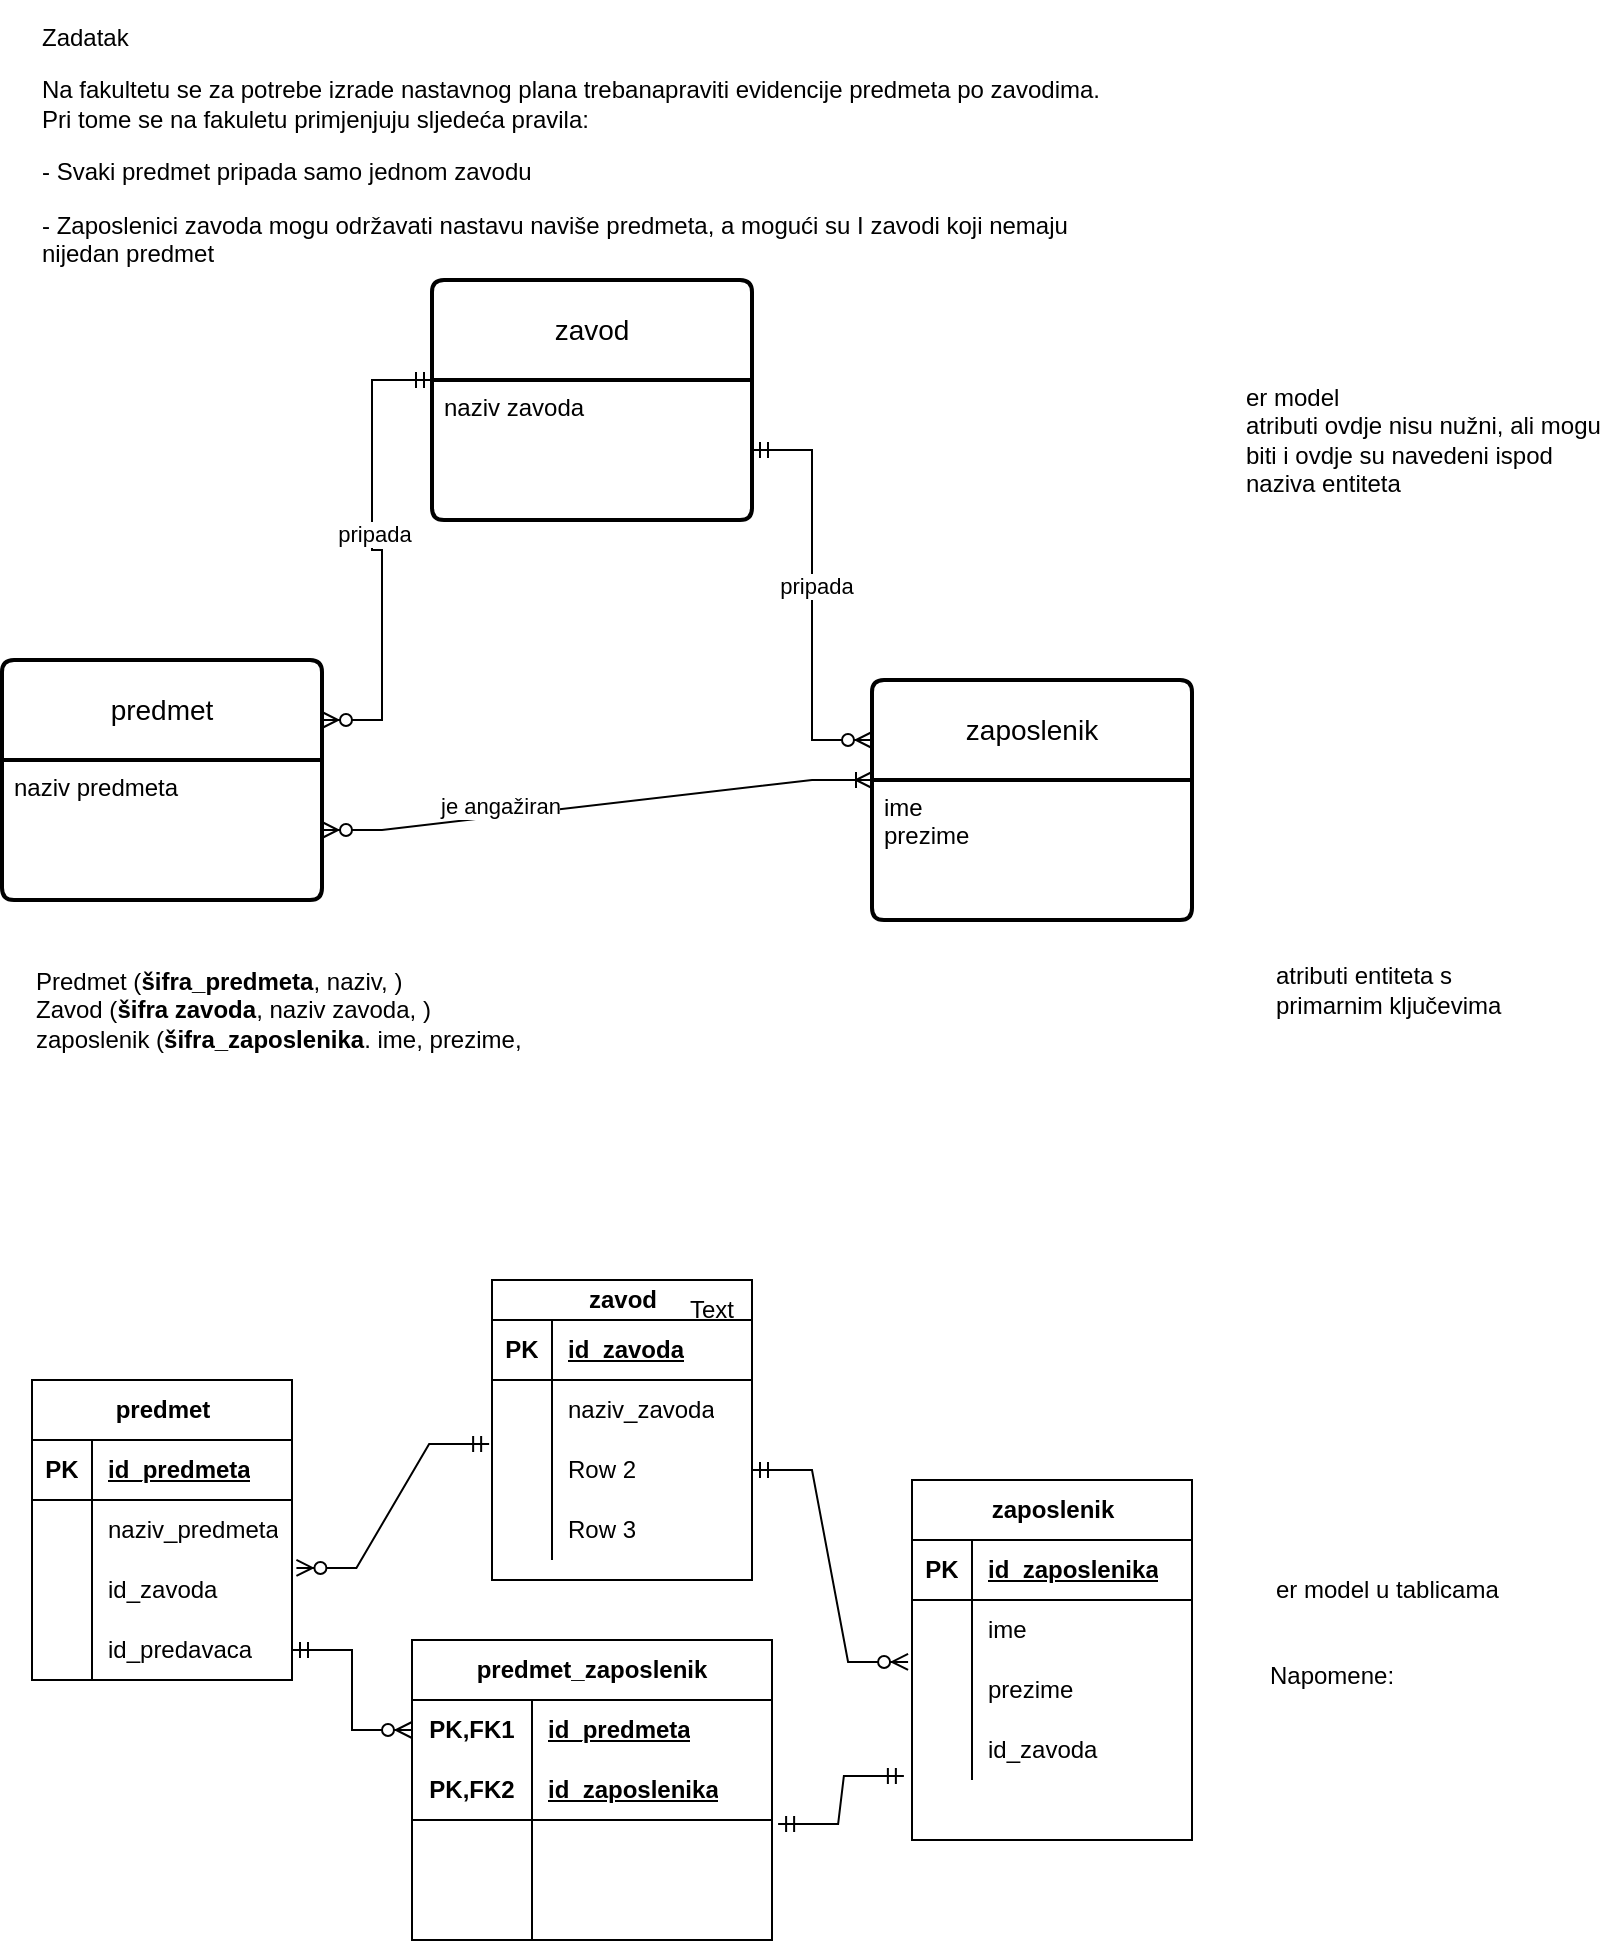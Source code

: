 <mxfile version="22.1.3" type="github">
  <diagram id="R2lEEEUBdFMjLlhIrx00" name="Page-1">
    <mxGraphModel dx="794" dy="422" grid="1" gridSize="10" guides="1" tooltips="1" connect="1" arrows="1" fold="1" page="1" pageScale="1" pageWidth="850" pageHeight="1100" math="0" shadow="0" extFonts="Permanent Marker^https://fonts.googleapis.com/css?family=Permanent+Marker">
      <root>
        <mxCell id="0" />
        <mxCell id="1" parent="0" />
        <mxCell id="dmmKsYoDbnQFE4DkvY4d-1" value="&lt;p&gt;Zadatak&lt;/p&gt;&lt;p&gt;&lt;/p&gt;&lt;p&gt;Na fakultetu se za potrebe izrade nastavnog plana trebanapraviti evidencije predmeta po zavodima. Pri tome se na fakuletu primjenjuju sljedeća pravila:&lt;/p&gt;&lt;p&gt;- Svaki predmet pripada samo jednom zavodu&lt;/p&gt;&lt;p&gt;&lt;span&gt;- Zaposlenici zavoda mogu održavati nastavu naviše predmeta, a mogući su I zavodi koji nemaju nijedan predmet &lt;/span&gt;&lt;/p&gt;" style="text;html=1;strokeColor=none;fillColor=none;spacing=5;spacingTop=-20;whiteSpace=wrap;overflow=hidden;rounded=0;" parent="1" vertex="1">
          <mxGeometry x="70" y="10" width="550" height="130" as="geometry" />
        </mxCell>
        <mxCell id="z9GFBWPs9FZDL85HpxyQ-1" value="zavod" style="shape=table;startSize=20;container=1;collapsible=1;childLayout=tableLayout;fixedRows=1;rowLines=0;fontStyle=1;align=center;resizeLast=1;html=1;" parent="1" vertex="1">
          <mxGeometry x="300" y="640" width="130" height="150" as="geometry" />
        </mxCell>
        <mxCell id="z9GFBWPs9FZDL85HpxyQ-2" value="" style="shape=tableRow;horizontal=0;startSize=0;swimlaneHead=0;swimlaneBody=0;fillColor=none;collapsible=0;dropTarget=0;points=[[0,0.5],[1,0.5]];portConstraint=eastwest;top=0;left=0;right=0;bottom=1;" parent="z9GFBWPs9FZDL85HpxyQ-1" vertex="1">
          <mxGeometry y="20" width="130" height="30" as="geometry" />
        </mxCell>
        <mxCell id="z9GFBWPs9FZDL85HpxyQ-3" value="PK" style="shape=partialRectangle;connectable=0;fillColor=none;top=0;left=0;bottom=0;right=0;fontStyle=1;overflow=hidden;whiteSpace=wrap;html=1;" parent="z9GFBWPs9FZDL85HpxyQ-2" vertex="1">
          <mxGeometry width="30" height="30" as="geometry">
            <mxRectangle width="30" height="30" as="alternateBounds" />
          </mxGeometry>
        </mxCell>
        <mxCell id="z9GFBWPs9FZDL85HpxyQ-4" value="id_zavoda" style="shape=partialRectangle;connectable=0;fillColor=none;top=0;left=0;bottom=0;right=0;align=left;spacingLeft=6;fontStyle=5;overflow=hidden;whiteSpace=wrap;html=1;" parent="z9GFBWPs9FZDL85HpxyQ-2" vertex="1">
          <mxGeometry x="30" width="100" height="30" as="geometry">
            <mxRectangle width="100" height="30" as="alternateBounds" />
          </mxGeometry>
        </mxCell>
        <mxCell id="z9GFBWPs9FZDL85HpxyQ-5" value="" style="shape=tableRow;horizontal=0;startSize=0;swimlaneHead=0;swimlaneBody=0;fillColor=none;collapsible=0;dropTarget=0;points=[[0,0.5],[1,0.5]];portConstraint=eastwest;top=0;left=0;right=0;bottom=0;" parent="z9GFBWPs9FZDL85HpxyQ-1" vertex="1">
          <mxGeometry y="50" width="130" height="30" as="geometry" />
        </mxCell>
        <mxCell id="z9GFBWPs9FZDL85HpxyQ-6" value="" style="shape=partialRectangle;connectable=0;fillColor=none;top=0;left=0;bottom=0;right=0;editable=1;overflow=hidden;whiteSpace=wrap;html=1;" parent="z9GFBWPs9FZDL85HpxyQ-5" vertex="1">
          <mxGeometry width="30" height="30" as="geometry">
            <mxRectangle width="30" height="30" as="alternateBounds" />
          </mxGeometry>
        </mxCell>
        <mxCell id="z9GFBWPs9FZDL85HpxyQ-7" value="naziv_zavoda" style="shape=partialRectangle;connectable=0;fillColor=none;top=0;left=0;bottom=0;right=0;align=left;spacingLeft=6;overflow=hidden;whiteSpace=wrap;html=1;" parent="z9GFBWPs9FZDL85HpxyQ-5" vertex="1">
          <mxGeometry x="30" width="100" height="30" as="geometry">
            <mxRectangle width="100" height="30" as="alternateBounds" />
          </mxGeometry>
        </mxCell>
        <mxCell id="z9GFBWPs9FZDL85HpxyQ-8" value="" style="shape=tableRow;horizontal=0;startSize=0;swimlaneHead=0;swimlaneBody=0;fillColor=none;collapsible=0;dropTarget=0;points=[[0,0.5],[1,0.5]];portConstraint=eastwest;top=0;left=0;right=0;bottom=0;" parent="z9GFBWPs9FZDL85HpxyQ-1" vertex="1">
          <mxGeometry y="80" width="130" height="30" as="geometry" />
        </mxCell>
        <mxCell id="z9GFBWPs9FZDL85HpxyQ-9" value="" style="shape=partialRectangle;connectable=0;fillColor=none;top=0;left=0;bottom=0;right=0;editable=1;overflow=hidden;whiteSpace=wrap;html=1;" parent="z9GFBWPs9FZDL85HpxyQ-8" vertex="1">
          <mxGeometry width="30" height="30" as="geometry">
            <mxRectangle width="30" height="30" as="alternateBounds" />
          </mxGeometry>
        </mxCell>
        <mxCell id="z9GFBWPs9FZDL85HpxyQ-10" value="Row 2" style="shape=partialRectangle;connectable=0;fillColor=none;top=0;left=0;bottom=0;right=0;align=left;spacingLeft=6;overflow=hidden;whiteSpace=wrap;html=1;" parent="z9GFBWPs9FZDL85HpxyQ-8" vertex="1">
          <mxGeometry x="30" width="100" height="30" as="geometry">
            <mxRectangle width="100" height="30" as="alternateBounds" />
          </mxGeometry>
        </mxCell>
        <mxCell id="z9GFBWPs9FZDL85HpxyQ-11" value="" style="shape=tableRow;horizontal=0;startSize=0;swimlaneHead=0;swimlaneBody=0;fillColor=none;collapsible=0;dropTarget=0;points=[[0,0.5],[1,0.5]];portConstraint=eastwest;top=0;left=0;right=0;bottom=0;" parent="z9GFBWPs9FZDL85HpxyQ-1" vertex="1">
          <mxGeometry y="110" width="130" height="30" as="geometry" />
        </mxCell>
        <mxCell id="z9GFBWPs9FZDL85HpxyQ-12" value="" style="shape=partialRectangle;connectable=0;fillColor=none;top=0;left=0;bottom=0;right=0;editable=1;overflow=hidden;whiteSpace=wrap;html=1;" parent="z9GFBWPs9FZDL85HpxyQ-11" vertex="1">
          <mxGeometry width="30" height="30" as="geometry">
            <mxRectangle width="30" height="30" as="alternateBounds" />
          </mxGeometry>
        </mxCell>
        <mxCell id="z9GFBWPs9FZDL85HpxyQ-13" value="Row 3" style="shape=partialRectangle;connectable=0;fillColor=none;top=0;left=0;bottom=0;right=0;align=left;spacingLeft=6;overflow=hidden;whiteSpace=wrap;html=1;" parent="z9GFBWPs9FZDL85HpxyQ-11" vertex="1">
          <mxGeometry x="30" width="100" height="30" as="geometry">
            <mxRectangle width="100" height="30" as="alternateBounds" />
          </mxGeometry>
        </mxCell>
        <mxCell id="z9GFBWPs9FZDL85HpxyQ-14" value="predmet" style="shape=table;startSize=30;container=1;collapsible=1;childLayout=tableLayout;fixedRows=1;rowLines=0;fontStyle=1;align=center;resizeLast=1;html=1;" parent="1" vertex="1">
          <mxGeometry x="70" y="690" width="130" height="150" as="geometry" />
        </mxCell>
        <mxCell id="z9GFBWPs9FZDL85HpxyQ-15" value="" style="shape=tableRow;horizontal=0;startSize=0;swimlaneHead=0;swimlaneBody=0;fillColor=none;collapsible=0;dropTarget=0;points=[[0,0.5],[1,0.5]];portConstraint=eastwest;top=0;left=0;right=0;bottom=1;" parent="z9GFBWPs9FZDL85HpxyQ-14" vertex="1">
          <mxGeometry y="30" width="130" height="30" as="geometry" />
        </mxCell>
        <mxCell id="z9GFBWPs9FZDL85HpxyQ-16" value="PK" style="shape=partialRectangle;connectable=0;fillColor=none;top=0;left=0;bottom=0;right=0;fontStyle=1;overflow=hidden;whiteSpace=wrap;html=1;" parent="z9GFBWPs9FZDL85HpxyQ-15" vertex="1">
          <mxGeometry width="30" height="30" as="geometry">
            <mxRectangle width="30" height="30" as="alternateBounds" />
          </mxGeometry>
        </mxCell>
        <mxCell id="z9GFBWPs9FZDL85HpxyQ-17" value="id_predmeta" style="shape=partialRectangle;connectable=0;fillColor=none;top=0;left=0;bottom=0;right=0;align=left;spacingLeft=6;fontStyle=5;overflow=hidden;whiteSpace=wrap;html=1;" parent="z9GFBWPs9FZDL85HpxyQ-15" vertex="1">
          <mxGeometry x="30" width="100" height="30" as="geometry">
            <mxRectangle width="100" height="30" as="alternateBounds" />
          </mxGeometry>
        </mxCell>
        <mxCell id="z9GFBWPs9FZDL85HpxyQ-18" value="" style="shape=tableRow;horizontal=0;startSize=0;swimlaneHead=0;swimlaneBody=0;fillColor=none;collapsible=0;dropTarget=0;points=[[0,0.5],[1,0.5]];portConstraint=eastwest;top=0;left=0;right=0;bottom=0;" parent="z9GFBWPs9FZDL85HpxyQ-14" vertex="1">
          <mxGeometry y="60" width="130" height="30" as="geometry" />
        </mxCell>
        <mxCell id="z9GFBWPs9FZDL85HpxyQ-19" value="" style="shape=partialRectangle;connectable=0;fillColor=none;top=0;left=0;bottom=0;right=0;editable=1;overflow=hidden;whiteSpace=wrap;html=1;" parent="z9GFBWPs9FZDL85HpxyQ-18" vertex="1">
          <mxGeometry width="30" height="30" as="geometry">
            <mxRectangle width="30" height="30" as="alternateBounds" />
          </mxGeometry>
        </mxCell>
        <mxCell id="z9GFBWPs9FZDL85HpxyQ-20" value="naziv_predmeta" style="shape=partialRectangle;connectable=0;fillColor=none;top=0;left=0;bottom=0;right=0;align=left;spacingLeft=6;overflow=hidden;whiteSpace=wrap;html=1;" parent="z9GFBWPs9FZDL85HpxyQ-18" vertex="1">
          <mxGeometry x="30" width="100" height="30" as="geometry">
            <mxRectangle width="100" height="30" as="alternateBounds" />
          </mxGeometry>
        </mxCell>
        <mxCell id="z9GFBWPs9FZDL85HpxyQ-21" value="" style="shape=tableRow;horizontal=0;startSize=0;swimlaneHead=0;swimlaneBody=0;fillColor=none;collapsible=0;dropTarget=0;points=[[0,0.5],[1,0.5]];portConstraint=eastwest;top=0;left=0;right=0;bottom=0;" parent="z9GFBWPs9FZDL85HpxyQ-14" vertex="1">
          <mxGeometry y="90" width="130" height="30" as="geometry" />
        </mxCell>
        <mxCell id="z9GFBWPs9FZDL85HpxyQ-22" value="" style="shape=partialRectangle;connectable=0;fillColor=none;top=0;left=0;bottom=0;right=0;editable=1;overflow=hidden;whiteSpace=wrap;html=1;" parent="z9GFBWPs9FZDL85HpxyQ-21" vertex="1">
          <mxGeometry width="30" height="30" as="geometry">
            <mxRectangle width="30" height="30" as="alternateBounds" />
          </mxGeometry>
        </mxCell>
        <mxCell id="z9GFBWPs9FZDL85HpxyQ-23" value="id_zavoda" style="shape=partialRectangle;connectable=0;fillColor=none;top=0;left=0;bottom=0;right=0;align=left;spacingLeft=6;overflow=hidden;whiteSpace=wrap;html=1;" parent="z9GFBWPs9FZDL85HpxyQ-21" vertex="1">
          <mxGeometry x="30" width="100" height="30" as="geometry">
            <mxRectangle width="100" height="30" as="alternateBounds" />
          </mxGeometry>
        </mxCell>
        <mxCell id="z9GFBWPs9FZDL85HpxyQ-24" value="" style="shape=tableRow;horizontal=0;startSize=0;swimlaneHead=0;swimlaneBody=0;fillColor=none;collapsible=0;dropTarget=0;points=[[0,0.5],[1,0.5]];portConstraint=eastwest;top=0;left=0;right=0;bottom=0;" parent="z9GFBWPs9FZDL85HpxyQ-14" vertex="1">
          <mxGeometry y="120" width="130" height="30" as="geometry" />
        </mxCell>
        <mxCell id="z9GFBWPs9FZDL85HpxyQ-25" value="" style="shape=partialRectangle;connectable=0;fillColor=none;top=0;left=0;bottom=0;right=0;editable=1;overflow=hidden;whiteSpace=wrap;html=1;" parent="z9GFBWPs9FZDL85HpxyQ-24" vertex="1">
          <mxGeometry width="30" height="30" as="geometry">
            <mxRectangle width="30" height="30" as="alternateBounds" />
          </mxGeometry>
        </mxCell>
        <mxCell id="z9GFBWPs9FZDL85HpxyQ-26" value="id_predavaca" style="shape=partialRectangle;connectable=0;fillColor=none;top=0;left=0;bottom=0;right=0;align=left;spacingLeft=6;overflow=hidden;whiteSpace=wrap;html=1;" parent="z9GFBWPs9FZDL85HpxyQ-24" vertex="1">
          <mxGeometry x="30" width="100" height="30" as="geometry">
            <mxRectangle width="100" height="30" as="alternateBounds" />
          </mxGeometry>
        </mxCell>
        <mxCell id="z9GFBWPs9FZDL85HpxyQ-28" value="" style="edgeStyle=entityRelationEdgeStyle;fontSize=12;html=1;endArrow=ERzeroToMany;startArrow=ERmandOne;rounded=0;entryX=1.017;entryY=0.133;entryDx=0;entryDy=0;entryPerimeter=0;exitX=-0.011;exitY=0.067;exitDx=0;exitDy=0;exitPerimeter=0;" parent="1" source="z9GFBWPs9FZDL85HpxyQ-8" target="z9GFBWPs9FZDL85HpxyQ-21" edge="1">
          <mxGeometry width="100" height="100" relative="1" as="geometry">
            <mxPoint x="400" y="1110" as="sourcePoint" />
            <mxPoint x="500" y="1010" as="targetPoint" />
          </mxGeometry>
        </mxCell>
        <mxCell id="MWMhoBMyGc0rTg2RT5Ye-1" value="zaposlenik" style="shape=table;startSize=30;container=1;collapsible=1;childLayout=tableLayout;fixedRows=1;rowLines=0;fontStyle=1;align=center;resizeLast=1;html=1;" parent="1" vertex="1">
          <mxGeometry x="510" y="740" width="140" height="180" as="geometry" />
        </mxCell>
        <mxCell id="MWMhoBMyGc0rTg2RT5Ye-2" value="" style="shape=tableRow;horizontal=0;startSize=0;swimlaneHead=0;swimlaneBody=0;fillColor=none;collapsible=0;dropTarget=0;points=[[0,0.5],[1,0.5]];portConstraint=eastwest;top=0;left=0;right=0;bottom=1;" parent="MWMhoBMyGc0rTg2RT5Ye-1" vertex="1">
          <mxGeometry y="30" width="140" height="30" as="geometry" />
        </mxCell>
        <mxCell id="MWMhoBMyGc0rTg2RT5Ye-3" value="PK" style="shape=partialRectangle;connectable=0;fillColor=none;top=0;left=0;bottom=0;right=0;fontStyle=1;overflow=hidden;whiteSpace=wrap;html=1;" parent="MWMhoBMyGc0rTg2RT5Ye-2" vertex="1">
          <mxGeometry width="30" height="30" as="geometry">
            <mxRectangle width="30" height="30" as="alternateBounds" />
          </mxGeometry>
        </mxCell>
        <mxCell id="MWMhoBMyGc0rTg2RT5Ye-4" value="id_zaposlenika" style="shape=partialRectangle;connectable=0;fillColor=none;top=0;left=0;bottom=0;right=0;align=left;spacingLeft=6;fontStyle=5;overflow=hidden;whiteSpace=wrap;html=1;" parent="MWMhoBMyGc0rTg2RT5Ye-2" vertex="1">
          <mxGeometry x="30" width="110" height="30" as="geometry">
            <mxRectangle width="110" height="30" as="alternateBounds" />
          </mxGeometry>
        </mxCell>
        <mxCell id="MWMhoBMyGc0rTg2RT5Ye-5" value="" style="shape=tableRow;horizontal=0;startSize=0;swimlaneHead=0;swimlaneBody=0;fillColor=none;collapsible=0;dropTarget=0;points=[[0,0.5],[1,0.5]];portConstraint=eastwest;top=0;left=0;right=0;bottom=0;" parent="MWMhoBMyGc0rTg2RT5Ye-1" vertex="1">
          <mxGeometry y="60" width="140" height="30" as="geometry" />
        </mxCell>
        <mxCell id="MWMhoBMyGc0rTg2RT5Ye-6" value="" style="shape=partialRectangle;connectable=0;fillColor=none;top=0;left=0;bottom=0;right=0;editable=1;overflow=hidden;whiteSpace=wrap;html=1;" parent="MWMhoBMyGc0rTg2RT5Ye-5" vertex="1">
          <mxGeometry width="30" height="30" as="geometry">
            <mxRectangle width="30" height="30" as="alternateBounds" />
          </mxGeometry>
        </mxCell>
        <mxCell id="MWMhoBMyGc0rTg2RT5Ye-7" value="ime " style="shape=partialRectangle;connectable=0;fillColor=none;top=0;left=0;bottom=0;right=0;align=left;spacingLeft=6;overflow=hidden;whiteSpace=wrap;html=1;" parent="MWMhoBMyGc0rTg2RT5Ye-5" vertex="1">
          <mxGeometry x="30" width="110" height="30" as="geometry">
            <mxRectangle width="110" height="30" as="alternateBounds" />
          </mxGeometry>
        </mxCell>
        <mxCell id="MWMhoBMyGc0rTg2RT5Ye-8" value="" style="shape=tableRow;horizontal=0;startSize=0;swimlaneHead=0;swimlaneBody=0;fillColor=none;collapsible=0;dropTarget=0;points=[[0,0.5],[1,0.5]];portConstraint=eastwest;top=0;left=0;right=0;bottom=0;" parent="MWMhoBMyGc0rTg2RT5Ye-1" vertex="1">
          <mxGeometry y="90" width="140" height="30" as="geometry" />
        </mxCell>
        <mxCell id="MWMhoBMyGc0rTg2RT5Ye-9" value="" style="shape=partialRectangle;connectable=0;fillColor=none;top=0;left=0;bottom=0;right=0;editable=1;overflow=hidden;whiteSpace=wrap;html=1;" parent="MWMhoBMyGc0rTg2RT5Ye-8" vertex="1">
          <mxGeometry width="30" height="30" as="geometry">
            <mxRectangle width="30" height="30" as="alternateBounds" />
          </mxGeometry>
        </mxCell>
        <mxCell id="MWMhoBMyGc0rTg2RT5Ye-10" value="prezime" style="shape=partialRectangle;connectable=0;fillColor=none;top=0;left=0;bottom=0;right=0;align=left;spacingLeft=6;overflow=hidden;whiteSpace=wrap;html=1;" parent="MWMhoBMyGc0rTg2RT5Ye-8" vertex="1">
          <mxGeometry x="30" width="110" height="30" as="geometry">
            <mxRectangle width="110" height="30" as="alternateBounds" />
          </mxGeometry>
        </mxCell>
        <mxCell id="MWMhoBMyGc0rTg2RT5Ye-11" value="" style="shape=tableRow;horizontal=0;startSize=0;swimlaneHead=0;swimlaneBody=0;fillColor=none;collapsible=0;dropTarget=0;points=[[0,0.5],[1,0.5]];portConstraint=eastwest;top=0;left=0;right=0;bottom=0;" parent="MWMhoBMyGc0rTg2RT5Ye-1" vertex="1">
          <mxGeometry y="120" width="140" height="30" as="geometry" />
        </mxCell>
        <mxCell id="MWMhoBMyGc0rTg2RT5Ye-12" value="" style="shape=partialRectangle;connectable=0;fillColor=none;top=0;left=0;bottom=0;right=0;editable=1;overflow=hidden;whiteSpace=wrap;html=1;" parent="MWMhoBMyGc0rTg2RT5Ye-11" vertex="1">
          <mxGeometry width="30" height="30" as="geometry">
            <mxRectangle width="30" height="30" as="alternateBounds" />
          </mxGeometry>
        </mxCell>
        <mxCell id="MWMhoBMyGc0rTg2RT5Ye-13" value="id_zavoda " style="shape=partialRectangle;connectable=0;fillColor=none;top=0;left=0;bottom=0;right=0;align=left;spacingLeft=6;overflow=hidden;whiteSpace=wrap;html=1;" parent="MWMhoBMyGc0rTg2RT5Ye-11" vertex="1">
          <mxGeometry x="30" width="110" height="30" as="geometry">
            <mxRectangle width="110" height="30" as="alternateBounds" />
          </mxGeometry>
        </mxCell>
        <mxCell id="MWMhoBMyGc0rTg2RT5Ye-16" value="" style="edgeStyle=entityRelationEdgeStyle;fontSize=12;html=1;endArrow=ERzeroToMany;startArrow=ERmandOne;rounded=0;entryX=-0.014;entryY=0.033;entryDx=0;entryDy=0;entryPerimeter=0;" parent="1" source="z9GFBWPs9FZDL85HpxyQ-8" target="MWMhoBMyGc0rTg2RT5Ye-8" edge="1">
          <mxGeometry width="100" height="100" relative="1" as="geometry">
            <mxPoint x="390" y="1080" as="sourcePoint" />
            <mxPoint x="490" y="980" as="targetPoint" />
          </mxGeometry>
        </mxCell>
        <mxCell id="MWMhoBMyGc0rTg2RT5Ye-21" value="predmet" style="swimlane;childLayout=stackLayout;horizontal=1;startSize=50;horizontalStack=0;rounded=1;fontSize=14;fontStyle=0;strokeWidth=2;resizeParent=0;resizeLast=1;shadow=0;dashed=0;align=center;arcSize=4;whiteSpace=wrap;html=1;" parent="1" vertex="1">
          <mxGeometry x="55" y="330" width="160" height="120" as="geometry" />
        </mxCell>
        <mxCell id="MWMhoBMyGc0rTg2RT5Ye-22" value="naziv predmeta&lt;br&gt;" style="align=left;strokeColor=none;fillColor=none;spacingLeft=4;fontSize=12;verticalAlign=top;resizable=0;rotatable=0;part=1;html=1;" parent="MWMhoBMyGc0rTg2RT5Ye-21" vertex="1">
          <mxGeometry y="50" width="160" height="70" as="geometry" />
        </mxCell>
        <mxCell id="MWMhoBMyGc0rTg2RT5Ye-23" value="zavod" style="swimlane;childLayout=stackLayout;horizontal=1;startSize=50;horizontalStack=0;rounded=1;fontSize=14;fontStyle=0;strokeWidth=2;resizeParent=0;resizeLast=1;shadow=0;dashed=0;align=center;arcSize=4;whiteSpace=wrap;html=1;" parent="1" vertex="1">
          <mxGeometry x="270" y="140" width="160" height="120" as="geometry" />
        </mxCell>
        <mxCell id="MWMhoBMyGc0rTg2RT5Ye-24" value="naziv zavoda" style="align=left;strokeColor=none;fillColor=none;spacingLeft=4;fontSize=12;verticalAlign=top;resizable=0;rotatable=0;part=1;html=1;" parent="MWMhoBMyGc0rTg2RT5Ye-23" vertex="1">
          <mxGeometry y="50" width="160" height="70" as="geometry" />
        </mxCell>
        <mxCell id="MWMhoBMyGc0rTg2RT5Ye-25" value="zaposlenik" style="swimlane;childLayout=stackLayout;horizontal=1;startSize=50;horizontalStack=0;rounded=1;fontSize=14;fontStyle=0;strokeWidth=2;resizeParent=0;resizeLast=1;shadow=0;dashed=0;align=center;arcSize=4;whiteSpace=wrap;html=1;" parent="1" vertex="1">
          <mxGeometry x="490" y="340" width="160" height="120" as="geometry" />
        </mxCell>
        <mxCell id="MWMhoBMyGc0rTg2RT5Ye-26" value="&lt;div&gt;ime&lt;/div&gt;&lt;div&gt;prezime &lt;br&gt;&lt;/div&gt;&lt;div&gt;&lt;br&gt;&lt;/div&gt;" style="align=left;strokeColor=none;fillColor=none;spacingLeft=4;fontSize=12;verticalAlign=top;resizable=0;rotatable=0;part=1;html=1;" parent="MWMhoBMyGc0rTg2RT5Ye-25" vertex="1">
          <mxGeometry y="50" width="160" height="70" as="geometry" />
        </mxCell>
        <mxCell id="MWMhoBMyGc0rTg2RT5Ye-32" value="" style="edgeStyle=entityRelationEdgeStyle;fontSize=12;html=1;endArrow=ERoneToMany;startArrow=ERzeroToMany;rounded=0;entryX=0;entryY=0;entryDx=0;entryDy=0;" parent="1" source="MWMhoBMyGc0rTg2RT5Ye-22" target="MWMhoBMyGc0rTg2RT5Ye-26" edge="1">
          <mxGeometry width="100" height="100" relative="1" as="geometry">
            <mxPoint x="360" y="520" as="sourcePoint" />
            <mxPoint x="270" y="750" as="targetPoint" />
          </mxGeometry>
        </mxCell>
        <mxCell id="MWMhoBMyGc0rTg2RT5Ye-33" value="je angažiran" style="edgeLabel;html=1;align=center;verticalAlign=middle;resizable=0;points=[];" parent="MWMhoBMyGc0rTg2RT5Ye-32" vertex="1" connectable="0">
          <mxGeometry x="-0.354" y="5" relative="1" as="geometry">
            <mxPoint as="offset" />
          </mxGeometry>
        </mxCell>
        <mxCell id="MWMhoBMyGc0rTg2RT5Ye-35" value="&lt;div&gt;er model &lt;br&gt;&lt;/div&gt;&lt;div&gt;atributi ovdje nisu nužni, ali mogu biti i ovdje su navedeni ispod naziva entiteta&amp;nbsp; &lt;br&gt;&lt;/div&gt;" style="text;html=1;strokeColor=none;fillColor=none;align=left;verticalAlign=middle;whiteSpace=wrap;rounded=0;" parent="1" vertex="1">
          <mxGeometry x="675" y="205" width="185" height="30" as="geometry" />
        </mxCell>
        <mxCell id="MWMhoBMyGc0rTg2RT5Ye-36" value="&lt;div&gt;Predmet (&lt;b&gt;šifra_predmeta&lt;/b&gt;, naziv, )&lt;/div&gt;&lt;div&gt;Zavod (&lt;b&gt;šifra zavoda&lt;/b&gt;, naziv zavoda, )&lt;/div&gt;&lt;div&gt;zaposlenik (&lt;b&gt;šifra_zaposlenika&lt;/b&gt;. ime, prezime, &lt;br&gt;&lt;/div&gt;" style="text;html=1;strokeColor=none;fillColor=none;align=left;verticalAlign=middle;whiteSpace=wrap;rounded=0;" parent="1" vertex="1">
          <mxGeometry x="70" y="450" width="420" height="110" as="geometry" />
        </mxCell>
        <mxCell id="MWMhoBMyGc0rTg2RT5Ye-37" value="Text" style="text;html=1;strokeColor=none;fillColor=none;align=center;verticalAlign=middle;whiteSpace=wrap;rounded=0;" parent="1" vertex="1">
          <mxGeometry x="380" y="640" width="60" height="30" as="geometry" />
        </mxCell>
        <mxCell id="MWMhoBMyGc0rTg2RT5Ye-38" value="atributi entiteta s primarnim ključevima " style="text;html=1;strokeColor=none;fillColor=none;align=left;verticalAlign=middle;whiteSpace=wrap;rounded=0;" parent="1" vertex="1">
          <mxGeometry x="690" y="480" width="130" height="30" as="geometry" />
        </mxCell>
        <mxCell id="MWMhoBMyGc0rTg2RT5Ye-42" value="er model u tablicama " style="text;html=1;strokeColor=none;fillColor=none;align=left;verticalAlign=middle;whiteSpace=wrap;rounded=0;" parent="1" vertex="1">
          <mxGeometry x="690" y="780" width="130" height="30" as="geometry" />
        </mxCell>
        <mxCell id="MWMhoBMyGc0rTg2RT5Ye-43" value="&lt;div&gt;Napomene:&lt;/div&gt;&lt;div&gt;&lt;br&gt;&lt;/div&gt;" style="text;html=1;strokeColor=none;fillColor=none;align=center;verticalAlign=middle;whiteSpace=wrap;rounded=0;" parent="1" vertex="1">
          <mxGeometry x="690" y="820" width="60" height="50" as="geometry" />
        </mxCell>
        <mxCell id="MWMhoBMyGc0rTg2RT5Ye-45" value="" style="edgeStyle=entityRelationEdgeStyle;fontSize=12;html=1;endArrow=ERzeroToMany;startArrow=ERmandOne;rounded=0;entryX=1;entryY=0.25;entryDx=0;entryDy=0;exitX=0;exitY=0;exitDx=0;exitDy=0;" parent="1" source="MWMhoBMyGc0rTg2RT5Ye-24" target="MWMhoBMyGc0rTg2RT5Ye-21" edge="1">
          <mxGeometry width="100" height="100" relative="1" as="geometry">
            <mxPoint x="310" y="300" as="sourcePoint" />
            <mxPoint x="410" y="200" as="targetPoint" />
            <Array as="points">
              <mxPoint x="160" y="260" />
              <mxPoint x="190" y="250" />
              <mxPoint x="150" y="270" />
              <mxPoint x="170" y="300" />
            </Array>
          </mxGeometry>
        </mxCell>
        <mxCell id="MWMhoBMyGc0rTg2RT5Ye-46" value="pripada" style="edgeLabel;html=1;align=center;verticalAlign=middle;resizable=0;points=[];" parent="MWMhoBMyGc0rTg2RT5Ye-45" vertex="1" connectable="0">
          <mxGeometry x="-0.089" y="1" relative="1" as="geometry">
            <mxPoint as="offset" />
          </mxGeometry>
        </mxCell>
        <mxCell id="MWMhoBMyGc0rTg2RT5Ye-47" value="" style="edgeStyle=entityRelationEdgeStyle;fontSize=12;html=1;endArrow=ERzeroToMany;startArrow=ERmandOne;rounded=0;entryX=0;entryY=0.25;entryDx=0;entryDy=0;" parent="1" source="MWMhoBMyGc0rTg2RT5Ye-24" target="MWMhoBMyGc0rTg2RT5Ye-25" edge="1">
          <mxGeometry width="100" height="100" relative="1" as="geometry">
            <mxPoint x="310" y="300" as="sourcePoint" />
            <mxPoint x="410" y="200" as="targetPoint" />
          </mxGeometry>
        </mxCell>
        <mxCell id="MWMhoBMyGc0rTg2RT5Ye-48" value="pripada" style="edgeLabel;html=1;align=center;verticalAlign=middle;resizable=0;points=[];" parent="MWMhoBMyGc0rTg2RT5Ye-47" vertex="1" connectable="0">
          <mxGeometry x="-0.044" y="2" relative="1" as="geometry">
            <mxPoint as="offset" />
          </mxGeometry>
        </mxCell>
        <mxCell id="J0ahMU2r0r1dvYgKLNeR-1" value="predmet_zaposlenik" style="shape=table;startSize=30;container=1;collapsible=1;childLayout=tableLayout;fixedRows=1;rowLines=0;fontStyle=1;align=center;resizeLast=1;html=1;whiteSpace=wrap;" vertex="1" parent="1">
          <mxGeometry x="260" y="820" width="180" height="150" as="geometry" />
        </mxCell>
        <mxCell id="J0ahMU2r0r1dvYgKLNeR-2" value="" style="shape=tableRow;horizontal=0;startSize=0;swimlaneHead=0;swimlaneBody=0;fillColor=none;collapsible=0;dropTarget=0;points=[[0,0.5],[1,0.5]];portConstraint=eastwest;top=0;left=0;right=0;bottom=0;html=1;" vertex="1" parent="J0ahMU2r0r1dvYgKLNeR-1">
          <mxGeometry y="30" width="180" height="30" as="geometry" />
        </mxCell>
        <mxCell id="J0ahMU2r0r1dvYgKLNeR-3" value="PK,FK1" style="shape=partialRectangle;connectable=0;fillColor=none;top=0;left=0;bottom=0;right=0;fontStyle=1;overflow=hidden;html=1;whiteSpace=wrap;" vertex="1" parent="J0ahMU2r0r1dvYgKLNeR-2">
          <mxGeometry width="60" height="30" as="geometry">
            <mxRectangle width="60" height="30" as="alternateBounds" />
          </mxGeometry>
        </mxCell>
        <mxCell id="J0ahMU2r0r1dvYgKLNeR-4" value="id_predmeta" style="shape=partialRectangle;connectable=0;fillColor=none;top=0;left=0;bottom=0;right=0;align=left;spacingLeft=6;fontStyle=5;overflow=hidden;html=1;whiteSpace=wrap;" vertex="1" parent="J0ahMU2r0r1dvYgKLNeR-2">
          <mxGeometry x="60" width="120" height="30" as="geometry">
            <mxRectangle width="120" height="30" as="alternateBounds" />
          </mxGeometry>
        </mxCell>
        <mxCell id="J0ahMU2r0r1dvYgKLNeR-5" value="" style="shape=tableRow;horizontal=0;startSize=0;swimlaneHead=0;swimlaneBody=0;fillColor=none;collapsible=0;dropTarget=0;points=[[0,0.5],[1,0.5]];portConstraint=eastwest;top=0;left=0;right=0;bottom=1;html=1;" vertex="1" parent="J0ahMU2r0r1dvYgKLNeR-1">
          <mxGeometry y="60" width="180" height="30" as="geometry" />
        </mxCell>
        <mxCell id="J0ahMU2r0r1dvYgKLNeR-6" value="PK,FK2" style="shape=partialRectangle;connectable=0;fillColor=none;top=0;left=0;bottom=0;right=0;fontStyle=1;overflow=hidden;html=1;whiteSpace=wrap;" vertex="1" parent="J0ahMU2r0r1dvYgKLNeR-5">
          <mxGeometry width="60" height="30" as="geometry">
            <mxRectangle width="60" height="30" as="alternateBounds" />
          </mxGeometry>
        </mxCell>
        <mxCell id="J0ahMU2r0r1dvYgKLNeR-7" value="id_zaposlenika" style="shape=partialRectangle;connectable=0;fillColor=none;top=0;left=0;bottom=0;right=0;align=left;spacingLeft=6;fontStyle=5;overflow=hidden;html=1;whiteSpace=wrap;" vertex="1" parent="J0ahMU2r0r1dvYgKLNeR-5">
          <mxGeometry x="60" width="120" height="30" as="geometry">
            <mxRectangle width="120" height="30" as="alternateBounds" />
          </mxGeometry>
        </mxCell>
        <mxCell id="J0ahMU2r0r1dvYgKLNeR-8" value="" style="shape=tableRow;horizontal=0;startSize=0;swimlaneHead=0;swimlaneBody=0;fillColor=none;collapsible=0;dropTarget=0;points=[[0,0.5],[1,0.5]];portConstraint=eastwest;top=0;left=0;right=0;bottom=0;html=1;" vertex="1" parent="J0ahMU2r0r1dvYgKLNeR-1">
          <mxGeometry y="90" width="180" height="30" as="geometry" />
        </mxCell>
        <mxCell id="J0ahMU2r0r1dvYgKLNeR-9" value="" style="shape=partialRectangle;connectable=0;fillColor=none;top=0;left=0;bottom=0;right=0;editable=1;overflow=hidden;html=1;whiteSpace=wrap;" vertex="1" parent="J0ahMU2r0r1dvYgKLNeR-8">
          <mxGeometry width="60" height="30" as="geometry">
            <mxRectangle width="60" height="30" as="alternateBounds" />
          </mxGeometry>
        </mxCell>
        <mxCell id="J0ahMU2r0r1dvYgKLNeR-10" value="" style="shape=partialRectangle;connectable=0;fillColor=none;top=0;left=0;bottom=0;right=0;align=left;spacingLeft=6;overflow=hidden;html=1;whiteSpace=wrap;" vertex="1" parent="J0ahMU2r0r1dvYgKLNeR-8">
          <mxGeometry x="60" width="120" height="30" as="geometry">
            <mxRectangle width="120" height="30" as="alternateBounds" />
          </mxGeometry>
        </mxCell>
        <mxCell id="J0ahMU2r0r1dvYgKLNeR-11" value="" style="shape=tableRow;horizontal=0;startSize=0;swimlaneHead=0;swimlaneBody=0;fillColor=none;collapsible=0;dropTarget=0;points=[[0,0.5],[1,0.5]];portConstraint=eastwest;top=0;left=0;right=0;bottom=0;html=1;" vertex="1" parent="J0ahMU2r0r1dvYgKLNeR-1">
          <mxGeometry y="120" width="180" height="30" as="geometry" />
        </mxCell>
        <mxCell id="J0ahMU2r0r1dvYgKLNeR-12" value="" style="shape=partialRectangle;connectable=0;fillColor=none;top=0;left=0;bottom=0;right=0;editable=1;overflow=hidden;html=1;whiteSpace=wrap;" vertex="1" parent="J0ahMU2r0r1dvYgKLNeR-11">
          <mxGeometry width="60" height="30" as="geometry">
            <mxRectangle width="60" height="30" as="alternateBounds" />
          </mxGeometry>
        </mxCell>
        <mxCell id="J0ahMU2r0r1dvYgKLNeR-13" value="" style="shape=partialRectangle;connectable=0;fillColor=none;top=0;left=0;bottom=0;right=0;align=left;spacingLeft=6;overflow=hidden;html=1;whiteSpace=wrap;" vertex="1" parent="J0ahMU2r0r1dvYgKLNeR-11">
          <mxGeometry x="60" width="120" height="30" as="geometry">
            <mxRectangle width="120" height="30" as="alternateBounds" />
          </mxGeometry>
        </mxCell>
        <mxCell id="J0ahMU2r0r1dvYgKLNeR-14" value="" style="edgeStyle=entityRelationEdgeStyle;fontSize=12;html=1;endArrow=ERzeroToMany;startArrow=ERmandOne;rounded=0;exitX=1;exitY=0.5;exitDx=0;exitDy=0;entryX=0;entryY=0.5;entryDx=0;entryDy=0;" edge="1" parent="1" source="z9GFBWPs9FZDL85HpxyQ-24" target="J0ahMU2r0r1dvYgKLNeR-2">
          <mxGeometry width="100" height="100" relative="1" as="geometry">
            <mxPoint x="360" y="990" as="sourcePoint" />
            <mxPoint x="460" y="890" as="targetPoint" />
          </mxGeometry>
        </mxCell>
        <mxCell id="J0ahMU2r0r1dvYgKLNeR-15" value="" style="edgeStyle=entityRelationEdgeStyle;fontSize=12;html=1;endArrow=ERmandOne;startArrow=ERmandOne;rounded=0;exitX=1.017;exitY=0.067;exitDx=0;exitDy=0;exitPerimeter=0;entryX=-0.029;entryY=0.933;entryDx=0;entryDy=0;entryPerimeter=0;" edge="1" parent="1" source="J0ahMU2r0r1dvYgKLNeR-8" target="MWMhoBMyGc0rTg2RT5Ye-11">
          <mxGeometry width="100" height="100" relative="1" as="geometry">
            <mxPoint x="360" y="870" as="sourcePoint" />
            <mxPoint x="460" y="770" as="targetPoint" />
          </mxGeometry>
        </mxCell>
      </root>
    </mxGraphModel>
  </diagram>
</mxfile>
